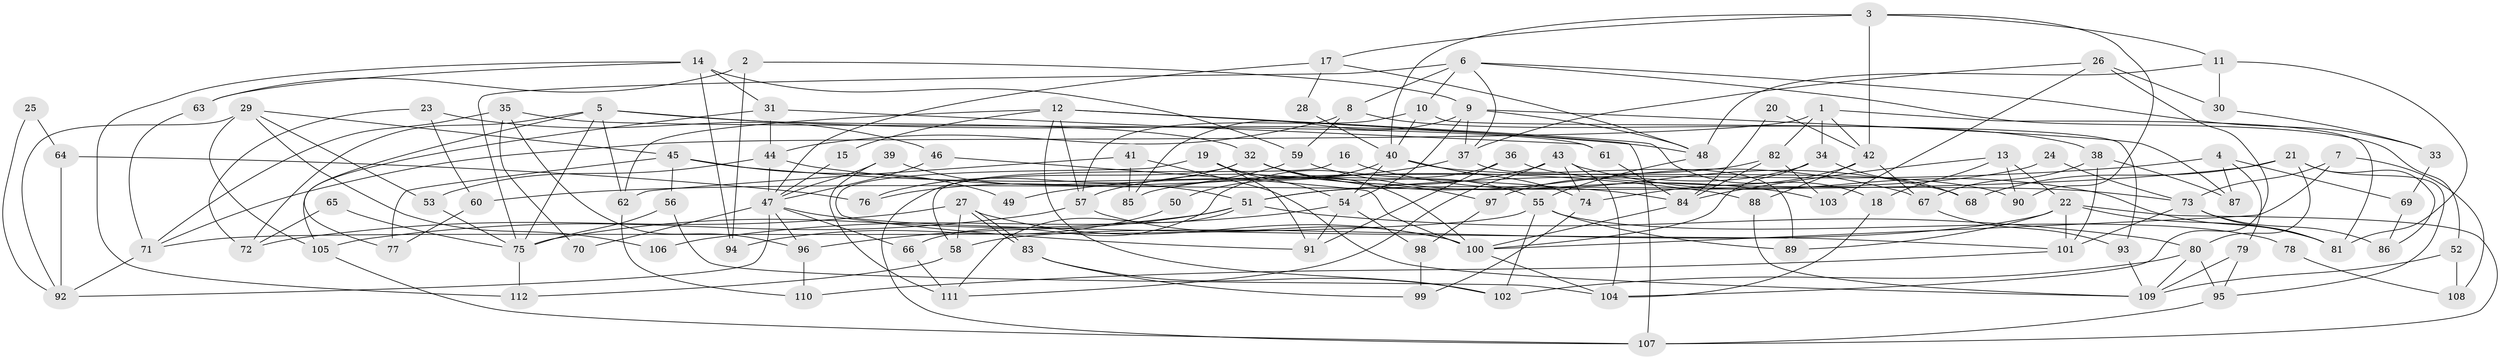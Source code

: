 // coarse degree distribution, {8: 0.1111111111111111, 4: 0.13333333333333333, 7: 0.1111111111111111, 3: 0.2, 11: 0.022222222222222223, 5: 0.2222222222222222, 9: 0.13333333333333333, 2: 0.022222222222222223, 12: 0.022222222222222223, 13: 0.022222222222222223}
// Generated by graph-tools (version 1.1) at 2025/36/03/04/25 23:36:59]
// undirected, 112 vertices, 224 edges
graph export_dot {
  node [color=gray90,style=filled];
  1;
  2;
  3;
  4;
  5;
  6;
  7;
  8;
  9;
  10;
  11;
  12;
  13;
  14;
  15;
  16;
  17;
  18;
  19;
  20;
  21;
  22;
  23;
  24;
  25;
  26;
  27;
  28;
  29;
  30;
  31;
  32;
  33;
  34;
  35;
  36;
  37;
  38;
  39;
  40;
  41;
  42;
  43;
  44;
  45;
  46;
  47;
  48;
  49;
  50;
  51;
  52;
  53;
  54;
  55;
  56;
  57;
  58;
  59;
  60;
  61;
  62;
  63;
  64;
  65;
  66;
  67;
  68;
  69;
  70;
  71;
  72;
  73;
  74;
  75;
  76;
  77;
  78;
  79;
  80;
  81;
  82;
  83;
  84;
  85;
  86;
  87;
  88;
  89;
  90;
  91;
  92;
  93;
  94;
  95;
  96;
  97;
  98;
  99;
  100;
  101;
  102;
  103;
  104;
  105;
  106;
  107;
  108;
  109;
  110;
  111;
  112;
  1 -- 34;
  1 -- 82;
  1 -- 42;
  1 -- 71;
  1 -- 81;
  2 -- 9;
  2 -- 63;
  2 -- 94;
  3 -- 40;
  3 -- 42;
  3 -- 11;
  3 -- 17;
  3 -- 90;
  4 -- 51;
  4 -- 79;
  4 -- 69;
  4 -- 87;
  5 -- 72;
  5 -- 75;
  5 -- 32;
  5 -- 48;
  5 -- 62;
  5 -- 77;
  6 -- 10;
  6 -- 37;
  6 -- 8;
  6 -- 33;
  6 -- 52;
  6 -- 75;
  7 -- 73;
  7 -- 100;
  7 -- 108;
  8 -- 44;
  8 -- 38;
  8 -- 59;
  9 -- 54;
  9 -- 87;
  9 -- 37;
  9 -- 48;
  9 -- 85;
  10 -- 93;
  10 -- 40;
  10 -- 57;
  11 -- 48;
  11 -- 30;
  11 -- 81;
  12 -- 57;
  12 -- 62;
  12 -- 15;
  12 -- 18;
  12 -- 102;
  12 -- 107;
  13 -- 90;
  13 -- 22;
  13 -- 18;
  13 -- 84;
  14 -- 112;
  14 -- 31;
  14 -- 59;
  14 -- 63;
  14 -- 94;
  15 -- 47;
  16 -- 68;
  16 -- 58;
  17 -- 48;
  17 -- 28;
  17 -- 47;
  18 -- 104;
  19 -- 100;
  19 -- 101;
  19 -- 54;
  19 -- 91;
  20 -- 84;
  20 -- 42;
  21 -- 80;
  21 -- 95;
  21 -- 60;
  21 -- 68;
  21 -- 86;
  22 -- 107;
  22 -- 81;
  22 -- 58;
  22 -- 89;
  22 -- 101;
  23 -- 60;
  23 -- 46;
  23 -- 72;
  24 -- 51;
  24 -- 73;
  25 -- 92;
  25 -- 64;
  26 -- 104;
  26 -- 30;
  26 -- 37;
  26 -- 103;
  27 -- 83;
  27 -- 83;
  27 -- 100;
  27 -- 58;
  27 -- 72;
  28 -- 40;
  29 -- 92;
  29 -- 105;
  29 -- 45;
  29 -- 53;
  29 -- 106;
  30 -- 33;
  31 -- 105;
  31 -- 61;
  31 -- 44;
  32 -- 55;
  32 -- 67;
  32 -- 76;
  32 -- 97;
  32 -- 107;
  33 -- 69;
  34 -- 97;
  34 -- 100;
  34 -- 68;
  35 -- 71;
  35 -- 96;
  35 -- 61;
  35 -- 70;
  36 -- 66;
  36 -- 91;
  36 -- 73;
  37 -- 49;
  37 -- 89;
  38 -- 101;
  38 -- 67;
  38 -- 87;
  39 -- 47;
  39 -- 51;
  39 -- 111;
  40 -- 54;
  40 -- 74;
  40 -- 50;
  40 -- 90;
  41 -- 109;
  41 -- 85;
  41 -- 62;
  42 -- 67;
  42 -- 74;
  42 -- 88;
  43 -- 57;
  43 -- 81;
  43 -- 74;
  43 -- 104;
  43 -- 111;
  44 -- 53;
  44 -- 47;
  44 -- 88;
  45 -- 56;
  45 -- 49;
  45 -- 77;
  45 -- 84;
  46 -- 100;
  46 -- 47;
  47 -- 66;
  47 -- 70;
  47 -- 91;
  47 -- 92;
  47 -- 96;
  48 -- 55;
  50 -- 94;
  51 -- 96;
  51 -- 111;
  51 -- 75;
  51 -- 80;
  52 -- 109;
  52 -- 108;
  53 -- 75;
  54 -- 91;
  54 -- 98;
  54 -- 106;
  55 -- 89;
  55 -- 71;
  55 -- 78;
  55 -- 102;
  56 -- 75;
  56 -- 104;
  57 -- 100;
  57 -- 105;
  58 -- 112;
  59 -- 76;
  59 -- 103;
  60 -- 77;
  61 -- 84;
  62 -- 110;
  63 -- 71;
  64 -- 76;
  64 -- 92;
  65 -- 75;
  65 -- 72;
  66 -- 111;
  67 -- 93;
  69 -- 86;
  71 -- 92;
  73 -- 81;
  73 -- 86;
  73 -- 101;
  74 -- 99;
  75 -- 112;
  78 -- 108;
  79 -- 95;
  79 -- 109;
  80 -- 102;
  80 -- 95;
  80 -- 109;
  82 -- 84;
  82 -- 103;
  82 -- 85;
  83 -- 102;
  83 -- 99;
  84 -- 100;
  88 -- 109;
  93 -- 109;
  95 -- 107;
  96 -- 110;
  97 -- 98;
  98 -- 99;
  100 -- 104;
  101 -- 110;
  105 -- 107;
}
